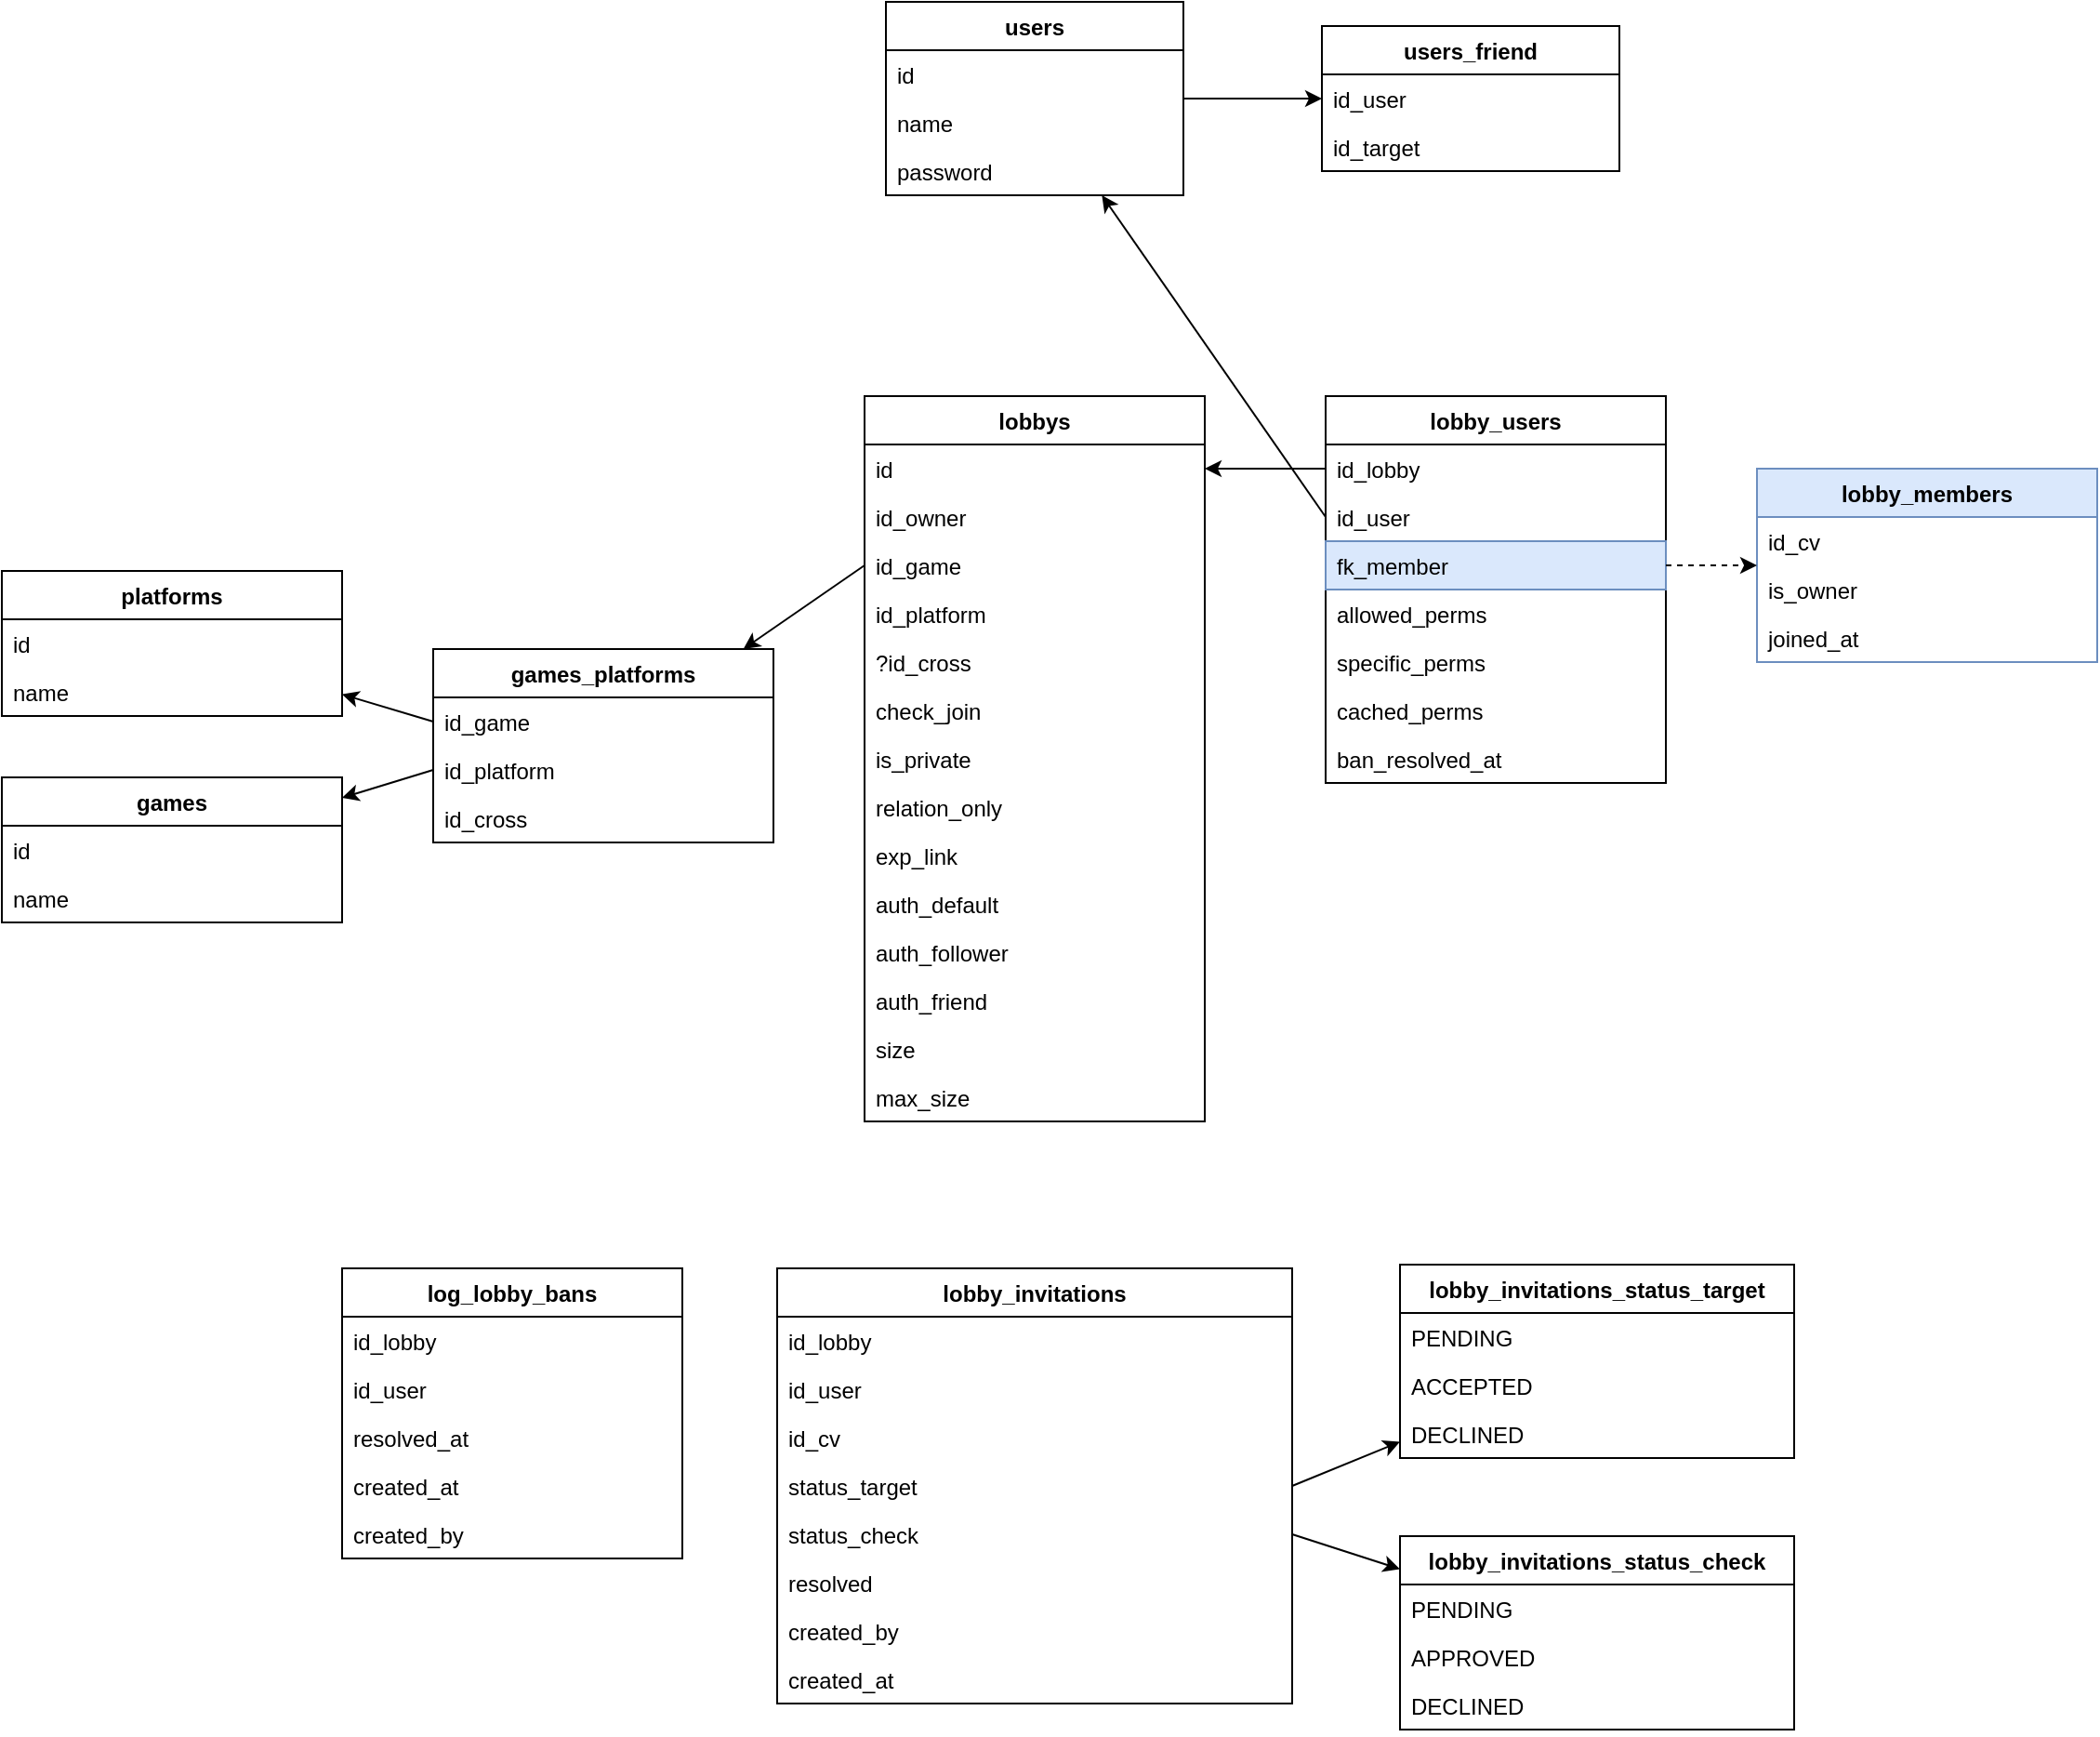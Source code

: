 <mxfile version="12.9.13" type="device"><diagram id="odDYBLWX8v9IzZ_abZ4O" name="Page-1"><mxGraphModel dx="1424" dy="233" grid="0" gridSize="10" guides="1" tooltips="1" connect="1" arrows="1" fold="1" page="0" pageScale="1" pageWidth="827" pageHeight="1169" math="0" shadow="0"><root><mxCell id="0"/><mxCell id="1" parent="0"/><mxCell id="EuxPJ1tlGM-MT0Ld6GmY-24" value="users" style="swimlane;fontStyle=1;align=center;verticalAlign=top;childLayout=stackLayout;horizontal=1;startSize=26;horizontalStack=0;resizeParent=1;resizeParentMax=0;resizeLast=0;collapsible=1;marginBottom=0;" parent="1" vertex="1"><mxGeometry x="256.5" y="735" width="160" height="104" as="geometry"/></mxCell><mxCell id="EuxPJ1tlGM-MT0Ld6GmY-25" value="id" style="text;strokeColor=none;fillColor=none;align=left;verticalAlign=top;spacingLeft=4;spacingRight=4;overflow=hidden;rotatable=0;points=[[0,0.5],[1,0.5]];portConstraint=eastwest;" parent="EuxPJ1tlGM-MT0Ld6GmY-24" vertex="1"><mxGeometry y="26" width="160" height="26" as="geometry"/></mxCell><mxCell id="EuxPJ1tlGM-MT0Ld6GmY-26" value="name" style="text;strokeColor=none;fillColor=none;align=left;verticalAlign=top;spacingLeft=4;spacingRight=4;overflow=hidden;rotatable=0;points=[[0,0.5],[1,0.5]];portConstraint=eastwest;" parent="EuxPJ1tlGM-MT0Ld6GmY-24" vertex="1"><mxGeometry y="52" width="160" height="26" as="geometry"/></mxCell><mxCell id="EuxPJ1tlGM-MT0Ld6GmY-27" value="password" style="text;strokeColor=none;fillColor=none;align=left;verticalAlign=top;spacingLeft=4;spacingRight=4;overflow=hidden;rotatable=0;points=[[0,0.5],[1,0.5]];portConstraint=eastwest;" parent="EuxPJ1tlGM-MT0Ld6GmY-24" vertex="1"><mxGeometry y="78" width="160" height="26" as="geometry"/></mxCell><mxCell id="V22QLDIVMZCbnLZ6KuvO-1" value="users_friend" style="swimlane;fontStyle=1;align=center;verticalAlign=top;childLayout=stackLayout;horizontal=1;startSize=26;horizontalStack=0;resizeParent=1;resizeParentMax=0;resizeLast=0;collapsible=1;marginBottom=0;" parent="1" vertex="1"><mxGeometry x="491" y="748" width="160" height="78" as="geometry"/></mxCell><mxCell id="V22QLDIVMZCbnLZ6KuvO-2" value="id_user" style="text;strokeColor=none;fillColor=none;align=left;verticalAlign=top;spacingLeft=4;spacingRight=4;overflow=hidden;rotatable=0;points=[[0,0.5],[1,0.5]];portConstraint=eastwest;" parent="V22QLDIVMZCbnLZ6KuvO-1" vertex="1"><mxGeometry y="26" width="160" height="26" as="geometry"/></mxCell><mxCell id="V22QLDIVMZCbnLZ6KuvO-3" value="id_target" style="text;strokeColor=none;fillColor=none;align=left;verticalAlign=top;spacingLeft=4;spacingRight=4;overflow=hidden;rotatable=0;points=[[0,0.5],[1,0.5]];portConstraint=eastwest;" parent="V22QLDIVMZCbnLZ6KuvO-1" vertex="1"><mxGeometry y="52" width="160" height="26" as="geometry"/></mxCell><mxCell id="Wr6KgLxjorJvImHa6TgC-2" value="lobby_members" style="swimlane;fontStyle=1;align=center;verticalAlign=top;childLayout=stackLayout;horizontal=1;startSize=26;horizontalStack=0;resizeParent=1;resizeParentMax=0;resizeLast=0;collapsible=1;marginBottom=0;fillColor=#dae8fc;strokeColor=#6c8ebf;" parent="1" vertex="1"><mxGeometry x="725" y="986" width="183" height="104" as="geometry"/></mxCell><mxCell id="Wr6KgLxjorJvImHa6TgC-7" value="id_cv" style="text;align=left;verticalAlign=top;spacingLeft=4;spacingRight=4;overflow=hidden;rotatable=0;points=[[0,0.5],[1,0.5]];portConstraint=eastwest;perimeter=rectanglePerimeter;" parent="Wr6KgLxjorJvImHa6TgC-2" vertex="1"><mxGeometry y="26" width="183" height="26" as="geometry"/></mxCell><mxCell id="Wr6KgLxjorJvImHa6TgC-9" value="is_owner" style="text;align=left;verticalAlign=top;spacingLeft=4;spacingRight=4;overflow=hidden;rotatable=0;points=[[0,0.5],[1,0.5]];portConstraint=eastwest;" parent="Wr6KgLxjorJvImHa6TgC-2" vertex="1"><mxGeometry y="52" width="183" height="26" as="geometry"/></mxCell><mxCell id="Wr6KgLxjorJvImHa6TgC-8" value="joined_at" style="text;align=left;verticalAlign=top;spacingLeft=4;spacingRight=4;overflow=hidden;rotatable=0;points=[[0,0.5],[1,0.5]];portConstraint=eastwest;" parent="Wr6KgLxjorJvImHa6TgC-2" vertex="1"><mxGeometry y="78" width="183" height="26" as="geometry"/></mxCell><mxCell id="on-YS0Vh_cdGJ4N1mKCB-13" value="games_platforms" style="swimlane;fontStyle=1;align=center;verticalAlign=top;childLayout=stackLayout;horizontal=1;startSize=26;horizontalStack=0;resizeParent=1;resizeParentMax=0;resizeLast=0;collapsible=1;marginBottom=0;" parent="1" vertex="1"><mxGeometry x="13" y="1083" width="183" height="104" as="geometry"/></mxCell><mxCell id="on-YS0Vh_cdGJ4N1mKCB-14" value="id_game" style="text;align=left;verticalAlign=top;spacingLeft=4;spacingRight=4;overflow=hidden;rotatable=0;points=[[0,0.5],[1,0.5]];portConstraint=eastwest;" parent="on-YS0Vh_cdGJ4N1mKCB-13" vertex="1"><mxGeometry y="26" width="183" height="26" as="geometry"/></mxCell><mxCell id="on-YS0Vh_cdGJ4N1mKCB-15" value="" style="edgeStyle=none;rounded=1;orthogonalLoop=1;jettySize=auto;html=1;endArrow=blockThin;endFill=1;" parent="on-YS0Vh_cdGJ4N1mKCB-13" source="on-YS0Vh_cdGJ4N1mKCB-16" edge="1"><mxGeometry relative="1" as="geometry"><mxPoint x="91.5" y="78" as="targetPoint"/></mxGeometry></mxCell><mxCell id="on-YS0Vh_cdGJ4N1mKCB-16" value="id_platform" style="text;align=left;verticalAlign=top;spacingLeft=4;spacingRight=4;overflow=hidden;rotatable=0;points=[[0,0.5],[1,0.5]];portConstraint=eastwest;" parent="on-YS0Vh_cdGJ4N1mKCB-13" vertex="1"><mxGeometry y="52" width="183" height="26" as="geometry"/></mxCell><mxCell id="on-YS0Vh_cdGJ4N1mKCB-28" value="id_cross" style="text;align=left;verticalAlign=top;spacingLeft=4;spacingRight=4;overflow=hidden;rotatable=0;points=[[0,0.5],[1,0.5]];portConstraint=eastwest;" parent="on-YS0Vh_cdGJ4N1mKCB-13" vertex="1"><mxGeometry y="78" width="183" height="26" as="geometry"/></mxCell><mxCell id="on-YS0Vh_cdGJ4N1mKCB-9" value="lobby_users" style="swimlane;fontStyle=1;align=center;verticalAlign=top;childLayout=stackLayout;horizontal=1;startSize=26;horizontalStack=0;resizeParent=1;resizeParentMax=0;resizeLast=0;collapsible=1;marginBottom=0;" parent="1" vertex="1"><mxGeometry x="493" y="947" width="183" height="208" as="geometry"/></mxCell><mxCell id="on-YS0Vh_cdGJ4N1mKCB-10" value="id_lobby" style="text;strokeColor=none;fillColor=none;align=left;verticalAlign=top;spacingLeft=4;spacingRight=4;overflow=hidden;rotatable=0;points=[[0,0.5],[1,0.5]];portConstraint=eastwest;" parent="on-YS0Vh_cdGJ4N1mKCB-9" vertex="1"><mxGeometry y="26" width="183" height="26" as="geometry"/></mxCell><mxCell id="on-YS0Vh_cdGJ4N1mKCB-11" value="" style="edgeStyle=none;rounded=1;orthogonalLoop=1;jettySize=auto;html=1;endArrow=blockThin;endFill=1;" parent="on-YS0Vh_cdGJ4N1mKCB-9" source="on-YS0Vh_cdGJ4N1mKCB-12" edge="1"><mxGeometry relative="1" as="geometry"><mxPoint x="91.5" y="78" as="targetPoint"/></mxGeometry></mxCell><mxCell id="on-YS0Vh_cdGJ4N1mKCB-12" value="id_user" style="text;strokeColor=none;fillColor=none;align=left;verticalAlign=top;spacingLeft=4;spacingRight=4;overflow=hidden;rotatable=0;points=[[0,0.5],[1,0.5]];portConstraint=eastwest;" parent="on-YS0Vh_cdGJ4N1mKCB-9" vertex="1"><mxGeometry y="52" width="183" height="26" as="geometry"/></mxCell><mxCell id="WVR6EvH_XCGbU37YhmUs-1" value="fk_member" style="text;strokeColor=#6c8ebf;fillColor=#dae8fc;align=left;verticalAlign=top;spacingLeft=4;spacingRight=4;overflow=hidden;rotatable=0;points=[[0,0.5],[1,0.5]];portConstraint=eastwest;" parent="on-YS0Vh_cdGJ4N1mKCB-9" vertex="1"><mxGeometry y="78" width="183" height="26" as="geometry"/></mxCell><mxCell id="xjdhLrRik9sWtAJ3gqYP-62" value="allowed_perms" style="text;align=left;verticalAlign=top;spacingLeft=4;spacingRight=4;overflow=hidden;rotatable=0;points=[[0,0.5],[1,0.5]];portConstraint=eastwest;" parent="on-YS0Vh_cdGJ4N1mKCB-9" vertex="1"><mxGeometry y="104" width="183" height="26" as="geometry"/></mxCell><mxCell id="cEoAo-wGvD-EzdtRRO9n-27" value="specific_perms" style="text;align=left;verticalAlign=top;spacingLeft=4;spacingRight=4;overflow=hidden;rotatable=0;points=[[0,0.5],[1,0.5]];portConstraint=eastwest;" parent="on-YS0Vh_cdGJ4N1mKCB-9" vertex="1"><mxGeometry y="130" width="183" height="26" as="geometry"/></mxCell><mxCell id="xjdhLrRik9sWtAJ3gqYP-63" value="cached_perms" style="text;align=left;verticalAlign=top;spacingLeft=4;spacingRight=4;overflow=hidden;rotatable=0;points=[[0,0.5],[1,0.5]];portConstraint=eastwest;" parent="on-YS0Vh_cdGJ4N1mKCB-9" vertex="1"><mxGeometry y="156" width="183" height="26" as="geometry"/></mxCell><mxCell id="xjdhLrRik9sWtAJ3gqYP-59" value="ban_resolved_at" style="text;align=left;verticalAlign=top;spacingLeft=4;spacingRight=4;overflow=hidden;rotatable=0;points=[[0,0.5],[1,0.5]];portConstraint=eastwest;" parent="on-YS0Vh_cdGJ4N1mKCB-9" vertex="1"><mxGeometry y="182" width="183" height="26" as="geometry"/></mxCell><mxCell id="on-YS0Vh_cdGJ4N1mKCB-1" value="games" style="swimlane;fontStyle=1;align=center;verticalAlign=top;childLayout=stackLayout;horizontal=1;startSize=26;horizontalStack=0;resizeParent=1;resizeParentMax=0;resizeLast=0;collapsible=1;marginBottom=0;" parent="1" vertex="1"><mxGeometry x="-219" y="1152" width="183" height="78" as="geometry"/></mxCell><mxCell id="on-YS0Vh_cdGJ4N1mKCB-2" value="id" style="text;strokeColor=none;fillColor=none;align=left;verticalAlign=top;spacingLeft=4;spacingRight=4;overflow=hidden;rotatable=0;points=[[0,0.5],[1,0.5]];portConstraint=eastwest;" parent="on-YS0Vh_cdGJ4N1mKCB-1" vertex="1"><mxGeometry y="26" width="183" height="26" as="geometry"/></mxCell><mxCell id="on-YS0Vh_cdGJ4N1mKCB-30" value="name" style="text;strokeColor=none;fillColor=none;align=left;verticalAlign=top;spacingLeft=4;spacingRight=4;overflow=hidden;rotatable=0;points=[[0,0.5],[1,0.5]];portConstraint=eastwest;" parent="on-YS0Vh_cdGJ4N1mKCB-1" vertex="1"><mxGeometry y="52" width="183" height="26" as="geometry"/></mxCell><mxCell id="on-YS0Vh_cdGJ4N1mKCB-3" value="" style="edgeStyle=none;rounded=1;orthogonalLoop=1;jettySize=auto;html=1;endArrow=blockThin;endFill=1;" parent="on-YS0Vh_cdGJ4N1mKCB-1" edge="1"><mxGeometry relative="1" as="geometry"><mxPoint x="91.5" y="78" as="targetPoint"/><mxPoint x="91.5" y="78" as="sourcePoint"/></mxGeometry></mxCell><mxCell id="on-YS0Vh_cdGJ4N1mKCB-5" value="platforms" style="swimlane;fontStyle=1;align=center;verticalAlign=top;childLayout=stackLayout;horizontal=1;startSize=26;horizontalStack=0;resizeParent=1;resizeParentMax=0;resizeLast=0;collapsible=1;marginBottom=0;" parent="1" vertex="1"><mxGeometry x="-219" y="1041" width="183" height="78" as="geometry"/></mxCell><mxCell id="on-YS0Vh_cdGJ4N1mKCB-6" value="id" style="text;strokeColor=none;fillColor=none;align=left;verticalAlign=top;spacingLeft=4;spacingRight=4;overflow=hidden;rotatable=0;points=[[0,0.5],[1,0.5]];portConstraint=eastwest;" parent="on-YS0Vh_cdGJ4N1mKCB-5" vertex="1"><mxGeometry y="26" width="183" height="26" as="geometry"/></mxCell><mxCell id="on-YS0Vh_cdGJ4N1mKCB-29" value="name" style="text;strokeColor=none;fillColor=none;align=left;verticalAlign=top;spacingLeft=4;spacingRight=4;overflow=hidden;rotatable=0;points=[[0,0.5],[1,0.5]];portConstraint=eastwest;" parent="on-YS0Vh_cdGJ4N1mKCB-5" vertex="1"><mxGeometry y="52" width="183" height="26" as="geometry"/></mxCell><mxCell id="on-YS0Vh_cdGJ4N1mKCB-7" value="" style="edgeStyle=none;rounded=1;orthogonalLoop=1;jettySize=auto;html=1;endArrow=blockThin;endFill=1;" parent="on-YS0Vh_cdGJ4N1mKCB-5" edge="1"><mxGeometry relative="1" as="geometry"><mxPoint x="91.5" y="78" as="targetPoint"/><mxPoint x="91.5" y="78" as="sourcePoint"/></mxGeometry></mxCell><mxCell id="on-YS0Vh_cdGJ4N1mKCB-19" value="" style="endArrow=classic;html=1;exitX=0;exitY=0.5;exitDx=0;exitDy=0;" parent="1" source="on-YS0Vh_cdGJ4N1mKCB-17" target="on-YS0Vh_cdGJ4N1mKCB-13" edge="1"><mxGeometry width="50" height="50" relative="1" as="geometry"><mxPoint x="258" y="1071" as="sourcePoint"/><mxPoint x="308" y="1021" as="targetPoint"/></mxGeometry></mxCell><mxCell id="on-YS0Vh_cdGJ4N1mKCB-21" value="" style="endArrow=classic;html=1;exitX=0;exitY=0.5;exitDx=0;exitDy=0;" parent="1" source="on-YS0Vh_cdGJ4N1mKCB-12" target="EuxPJ1tlGM-MT0Ld6GmY-24" edge="1"><mxGeometry width="50" height="50" relative="1" as="geometry"><mxPoint x="342" y="1157" as="sourcePoint"/><mxPoint x="132" y="1157" as="targetPoint"/></mxGeometry></mxCell><mxCell id="on-YS0Vh_cdGJ4N1mKCB-22" value="" style="endArrow=classic;html=1;exitX=0;exitY=0.5;exitDx=0;exitDy=0;entryX=1;entryY=0.5;entryDx=0;entryDy=0;" parent="1" source="on-YS0Vh_cdGJ4N1mKCB-10" target="HrsVtSaJy5qnkHQuRTk--33" edge="1"><mxGeometry width="50" height="50" relative="1" as="geometry"><mxPoint x="319" y="1050.59" as="sourcePoint"/><mxPoint x="94" y="1041.0" as="targetPoint"/></mxGeometry></mxCell><mxCell id="on-YS0Vh_cdGJ4N1mKCB-24" value="" style="endArrow=classic;html=1;exitX=0;exitY=0.5;exitDx=0;exitDy=0;" parent="1" source="on-YS0Vh_cdGJ4N1mKCB-14" target="on-YS0Vh_cdGJ4N1mKCB-5" edge="1"><mxGeometry width="50" height="50" relative="1" as="geometry"><mxPoint x="309" y="1133" as="sourcePoint"/><mxPoint x="186" y="1139.881" as="targetPoint"/></mxGeometry></mxCell><mxCell id="on-YS0Vh_cdGJ4N1mKCB-25" value="" style="endArrow=classic;html=1;exitX=0;exitY=0.5;exitDx=0;exitDy=0;" parent="1" source="on-YS0Vh_cdGJ4N1mKCB-16" target="on-YS0Vh_cdGJ4N1mKCB-1" edge="1"><mxGeometry width="50" height="50" relative="1" as="geometry"><mxPoint x="3" y="1145" as="sourcePoint"/><mxPoint x="-148" y="1182" as="targetPoint"/></mxGeometry></mxCell><mxCell id="cEoAo-wGvD-EzdtRRO9n-3" value="" style="endArrow=classic;html=1;exitX=1;exitY=0.5;exitDx=0;exitDy=0;dashed=1;" parent="1" source="WVR6EvH_XCGbU37YhmUs-1" target="Wr6KgLxjorJvImHa6TgC-2" edge="1"><mxGeometry width="50" height="50" relative="1" as="geometry"><mxPoint x="547" y="1308" as="sourcePoint"/><mxPoint x="597" y="1258" as="targetPoint"/></mxGeometry></mxCell><mxCell id="cEoAo-wGvD-EzdtRRO9n-12" value="" style="endArrow=classic;html=1;exitX=1;exitY=0.5;exitDx=0;exitDy=0;" parent="1" source="cEoAo-wGvD-EzdtRRO9n-28" target="WVR6EvH_XCGbU37YhmUs-4" edge="1"><mxGeometry width="50" height="50" relative="1" as="geometry"><mxPoint x="699" y="1183" as="sourcePoint"/><mxPoint x="775" y="1183" as="targetPoint"/></mxGeometry></mxCell><mxCell id="cEoAo-wGvD-EzdtRRO9n-37" value="" style="endArrow=classic;html=1;exitX=1;exitY=0.5;exitDx=0;exitDy=0;" parent="1" source="cEoAo-wGvD-EzdtRRO9n-10" target="cEoAo-wGvD-EzdtRRO9n-29" edge="1"><mxGeometry width="50" height="50" relative="1" as="geometry"><mxPoint x="485" y="1489" as="sourcePoint"/><mxPoint x="539" y="1489" as="targetPoint"/></mxGeometry></mxCell><mxCell id="HrsVtSaJy5qnkHQuRTk--31" value="lobbys" style="swimlane;fontStyle=1;align=center;verticalAlign=top;childLayout=stackLayout;horizontal=1;startSize=26;horizontalStack=0;resizeParent=1;resizeParentMax=0;resizeLast=0;collapsible=1;marginBottom=0;" parent="1" vertex="1"><mxGeometry x="245" y="947" width="183" height="390" as="geometry"/></mxCell><mxCell id="HrsVtSaJy5qnkHQuRTk--33" value="id" style="text;strokeColor=none;fillColor=none;align=left;verticalAlign=top;spacingLeft=4;spacingRight=4;overflow=hidden;rotatable=0;points=[[0,0.5],[1,0.5]];portConstraint=eastwest;" parent="HrsVtSaJy5qnkHQuRTk--31" vertex="1"><mxGeometry y="26" width="183" height="26" as="geometry"/></mxCell><mxCell id="HrsVtSaJy5qnkHQuRTk--34" value="" style="edgeStyle=none;rounded=1;orthogonalLoop=1;jettySize=auto;html=1;endArrow=blockThin;endFill=1;" parent="HrsVtSaJy5qnkHQuRTk--31" source="HrsVtSaJy5qnkHQuRTk--35" edge="1"><mxGeometry relative="1" as="geometry"><mxPoint x="91.5" y="78" as="targetPoint"/></mxGeometry></mxCell><mxCell id="HrsVtSaJy5qnkHQuRTk--35" value="id_owner" style="text;align=left;verticalAlign=top;spacingLeft=4;spacingRight=4;overflow=hidden;rotatable=0;points=[[0,0.5],[1,0.5]];portConstraint=eastwest;" parent="HrsVtSaJy5qnkHQuRTk--31" vertex="1"><mxGeometry y="52" width="183" height="26" as="geometry"/></mxCell><mxCell id="on-YS0Vh_cdGJ4N1mKCB-17" value="id_game" style="text;align=left;verticalAlign=top;spacingLeft=4;spacingRight=4;overflow=hidden;rotatable=0;points=[[0,0.5],[1,0.5]];portConstraint=eastwest;" parent="HrsVtSaJy5qnkHQuRTk--31" vertex="1"><mxGeometry y="78" width="183" height="26" as="geometry"/></mxCell><mxCell id="on-YS0Vh_cdGJ4N1mKCB-18" value="id_platform" style="text;align=left;verticalAlign=top;spacingLeft=4;spacingRight=4;overflow=hidden;rotatable=0;points=[[0,0.5],[1,0.5]];portConstraint=eastwest;" parent="HrsVtSaJy5qnkHQuRTk--31" vertex="1"><mxGeometry y="104" width="183" height="26" as="geometry"/></mxCell><mxCell id="on-YS0Vh_cdGJ4N1mKCB-32" value="?id_cross" style="text;align=left;verticalAlign=top;spacingLeft=4;spacingRight=4;overflow=hidden;rotatable=0;points=[[0,0.5],[1,0.5]];portConstraint=eastwest;" parent="HrsVtSaJy5qnkHQuRTk--31" vertex="1"><mxGeometry y="130" width="183" height="26" as="geometry"/></mxCell><mxCell id="BWn_K-lIxQ2MrMboQTo4-3" value="check_join" style="text;align=left;verticalAlign=top;spacingLeft=4;spacingRight=4;overflow=hidden;rotatable=0;points=[[0,0.5],[1,0.5]];portConstraint=eastwest;" parent="HrsVtSaJy5qnkHQuRTk--31" vertex="1"><mxGeometry y="156" width="183" height="26" as="geometry"/></mxCell><mxCell id="DLlblPMCLoUGa6UlJDcv-1" value="is_private" style="text;align=left;verticalAlign=top;spacingLeft=4;spacingRight=4;overflow=hidden;rotatable=0;points=[[0,0.5],[1,0.5]];portConstraint=eastwest;" vertex="1" parent="HrsVtSaJy5qnkHQuRTk--31"><mxGeometry y="182" width="183" height="26" as="geometry"/></mxCell><mxCell id="ruEuKpvYGudDqztI6vX8-2" value="relation_only" style="text;align=left;verticalAlign=top;spacingLeft=4;spacingRight=4;overflow=hidden;rotatable=0;points=[[0,0.5],[1,0.5]];portConstraint=eastwest;" parent="HrsVtSaJy5qnkHQuRTk--31" vertex="1"><mxGeometry y="208" width="183" height="26" as="geometry"/></mxCell><mxCell id="DLlblPMCLoUGa6UlJDcv-2" value="exp_link" style="text;align=left;verticalAlign=top;spacingLeft=4;spacingRight=4;overflow=hidden;rotatable=0;points=[[0,0.5],[1,0.5]];portConstraint=eastwest;" vertex="1" parent="HrsVtSaJy5qnkHQuRTk--31"><mxGeometry y="234" width="183" height="26" as="geometry"/></mxCell><mxCell id="BWn_K-lIxQ2MrMboQTo4-4" value="auth_default" style="text;align=left;verticalAlign=top;spacingLeft=4;spacingRight=4;overflow=hidden;rotatable=0;points=[[0,0.5],[1,0.5]];portConstraint=eastwest;" parent="HrsVtSaJy5qnkHQuRTk--31" vertex="1"><mxGeometry y="260" width="183" height="26" as="geometry"/></mxCell><mxCell id="cEoAo-wGvD-EzdtRRO9n-4" value="auth_follower" style="text;align=left;verticalAlign=top;spacingLeft=4;spacingRight=4;overflow=hidden;rotatable=0;points=[[0,0.5],[1,0.5]];portConstraint=eastwest;" parent="HrsVtSaJy5qnkHQuRTk--31" vertex="1"><mxGeometry y="286" width="183" height="26" as="geometry"/></mxCell><mxCell id="cEoAo-wGvD-EzdtRRO9n-5" value="auth_friend" style="text;align=left;verticalAlign=top;spacingLeft=4;spacingRight=4;overflow=hidden;rotatable=0;points=[[0,0.5],[1,0.5]];portConstraint=eastwest;" parent="HrsVtSaJy5qnkHQuRTk--31" vertex="1"><mxGeometry y="312" width="183" height="26" as="geometry"/></mxCell><mxCell id="xjdhLrRik9sWtAJ3gqYP-18" value="size" style="text;align=left;verticalAlign=top;spacingLeft=4;spacingRight=4;overflow=hidden;rotatable=0;points=[[0,0.5],[1,0.5]];portConstraint=eastwest;" parent="HrsVtSaJy5qnkHQuRTk--31" vertex="1"><mxGeometry y="338" width="183" height="26" as="geometry"/></mxCell><mxCell id="xjdhLrRik9sWtAJ3gqYP-19" value="max_size" style="text;align=left;verticalAlign=top;spacingLeft=4;spacingRight=4;overflow=hidden;rotatable=0;points=[[0,0.5],[1,0.5]];portConstraint=eastwest;" parent="HrsVtSaJy5qnkHQuRTk--31" vertex="1"><mxGeometry y="364" width="183" height="26" as="geometry"/></mxCell><mxCell id="Wr6KgLxjorJvImHa6TgC-14" value="lobby_invitations" style="swimlane;fontStyle=1;align=center;verticalAlign=top;childLayout=stackLayout;horizontal=1;startSize=26;horizontalStack=0;resizeParent=1;resizeParentMax=0;resizeLast=0;collapsible=1;marginBottom=0;" parent="1" vertex="1"><mxGeometry x="198" y="1416" width="277" height="234" as="geometry"/></mxCell><mxCell id="Wr6KgLxjorJvImHa6TgC-15" value="id_lobby" style="text;strokeColor=none;fillColor=none;align=left;verticalAlign=top;spacingLeft=4;spacingRight=4;overflow=hidden;rotatable=0;points=[[0,0.5],[1,0.5]];portConstraint=eastwest;" parent="Wr6KgLxjorJvImHa6TgC-14" vertex="1"><mxGeometry y="26" width="277" height="26" as="geometry"/></mxCell><mxCell id="Wr6KgLxjorJvImHa6TgC-16" value="" style="edgeStyle=none;rounded=1;orthogonalLoop=1;jettySize=auto;html=1;endArrow=blockThin;endFill=1;" parent="Wr6KgLxjorJvImHa6TgC-14" source="Wr6KgLxjorJvImHa6TgC-17" edge="1"><mxGeometry relative="1" as="geometry"><mxPoint x="91.5" y="78" as="targetPoint"/></mxGeometry></mxCell><mxCell id="Wr6KgLxjorJvImHa6TgC-17" value="id_user" style="text;strokeColor=none;fillColor=none;align=left;verticalAlign=top;spacingLeft=4;spacingRight=4;overflow=hidden;rotatable=0;points=[[0,0.5],[1,0.5]];portConstraint=eastwest;" parent="Wr6KgLxjorJvImHa6TgC-14" vertex="1"><mxGeometry y="52" width="277" height="26" as="geometry"/></mxCell><mxCell id="Wr6KgLxjorJvImHa6TgC-18" value="id_cv" style="text;align=left;verticalAlign=top;spacingLeft=4;spacingRight=4;overflow=hidden;rotatable=0;points=[[0,0.5],[1,0.5]];portConstraint=eastwest;perimeter=rectanglePerimeter;" parent="Wr6KgLxjorJvImHa6TgC-14" vertex="1"><mxGeometry y="78" width="277" height="26" as="geometry"/></mxCell><mxCell id="cEoAo-wGvD-EzdtRRO9n-10" value="status_target" style="text;align=left;verticalAlign=top;spacingLeft=4;spacingRight=4;overflow=hidden;rotatable=0;points=[[0,0.5],[1,0.5]];portConstraint=eastwest;perimeter=rectanglePerimeter;" parent="Wr6KgLxjorJvImHa6TgC-14" vertex="1"><mxGeometry y="104" width="277" height="26" as="geometry"/></mxCell><mxCell id="cEoAo-wGvD-EzdtRRO9n-28" value="status_check" style="text;align=left;verticalAlign=top;spacingLeft=4;spacingRight=4;overflow=hidden;rotatable=0;points=[[0,0.5],[1,0.5]];portConstraint=eastwest;" parent="Wr6KgLxjorJvImHa6TgC-14" vertex="1"><mxGeometry y="130" width="277" height="26" as="geometry"/></mxCell><mxCell id="cEoAo-wGvD-EzdtRRO9n-19" value="resolved" style="text;align=left;verticalAlign=top;spacingLeft=4;spacingRight=4;overflow=hidden;rotatable=0;points=[[0,0.5],[1,0.5]];portConstraint=eastwest;" parent="Wr6KgLxjorJvImHa6TgC-14" vertex="1"><mxGeometry y="156" width="277" height="26" as="geometry"/></mxCell><mxCell id="m_zaiCoU2olMk0lpzjg5-1" value="created_by" style="text;align=left;verticalAlign=top;spacingLeft=4;spacingRight=4;overflow=hidden;rotatable=0;points=[[0,0.5],[1,0.5]];portConstraint=eastwest;perimeter=rectanglePerimeter;" parent="Wr6KgLxjorJvImHa6TgC-14" vertex="1"><mxGeometry y="182" width="277" height="26" as="geometry"/></mxCell><mxCell id="Wr6KgLxjorJvImHa6TgC-19" value="created_at" style="text;align=left;verticalAlign=top;spacingLeft=4;spacingRight=4;overflow=hidden;rotatable=0;points=[[0,0.5],[1,0.5]];portConstraint=eastwest;" parent="Wr6KgLxjorJvImHa6TgC-14" vertex="1"><mxGeometry y="208" width="277" height="26" as="geometry"/></mxCell><mxCell id="cEoAo-wGvD-EzdtRRO9n-29" value="lobby_invitations_status_target" style="swimlane;fontStyle=1;align=center;verticalAlign=top;childLayout=stackLayout;horizontal=1;startSize=26;horizontalStack=0;resizeParent=1;resizeParentMax=0;resizeLast=0;collapsible=1;marginBottom=0;" parent="1" vertex="1"><mxGeometry x="533" y="1414" width="212" height="104" as="geometry"/></mxCell><mxCell id="cEoAo-wGvD-EzdtRRO9n-30" value="PENDING" style="text;align=left;verticalAlign=top;spacingLeft=4;spacingRight=4;overflow=hidden;rotatable=0;points=[[0,0.5],[1,0.5]];portConstraint=eastwest;perimeter=rectanglePerimeter;allowArrows=1;connectable=1;pointerEvents=1;" parent="cEoAo-wGvD-EzdtRRO9n-29" vertex="1"><mxGeometry y="26" width="212" height="26" as="geometry"/></mxCell><mxCell id="cEoAo-wGvD-EzdtRRO9n-31" value="ACCEPTED" style="text;strokeColor=none;fillColor=none;align=left;verticalAlign=top;spacingLeft=4;spacingRight=4;overflow=hidden;rotatable=0;points=[[0,0.5],[1,0.5]];portConstraint=eastwest;" parent="cEoAo-wGvD-EzdtRRO9n-29" vertex="1"><mxGeometry y="52" width="212" height="26" as="geometry"/></mxCell><mxCell id="cEoAo-wGvD-EzdtRRO9n-32" value="DECLINED" style="text;align=left;verticalAlign=top;spacingLeft=4;spacingRight=4;overflow=hidden;rotatable=0;points=[[0,0.5],[1,0.5]];portConstraint=eastwest;perimeter=rectanglePerimeter;allowArrows=1;connectable=1;pointerEvents=1;" parent="cEoAo-wGvD-EzdtRRO9n-29" vertex="1"><mxGeometry y="78" width="212" height="26" as="geometry"/></mxCell><mxCell id="WVR6EvH_XCGbU37YhmUs-4" value="lobby_invitations_status_check" style="swimlane;fontStyle=1;align=center;verticalAlign=top;childLayout=stackLayout;horizontal=1;startSize=26;horizontalStack=0;resizeParent=1;resizeParentMax=0;resizeLast=0;collapsible=1;marginBottom=0;" parent="1" vertex="1"><mxGeometry x="533" y="1560" width="212" height="104" as="geometry"/></mxCell><mxCell id="cEoAo-wGvD-EzdtRRO9n-1" value="PENDING" style="text;align=left;verticalAlign=top;spacingLeft=4;spacingRight=4;overflow=hidden;rotatable=0;points=[[0,0.5],[1,0.5]];portConstraint=eastwest;perimeter=rectanglePerimeter;" parent="WVR6EvH_XCGbU37YhmUs-4" vertex="1"><mxGeometry y="26" width="212" height="26" as="geometry"/></mxCell><mxCell id="WVR6EvH_XCGbU37YhmUs-10" value="APPROVED" style="text;align=left;verticalAlign=top;spacingLeft=4;spacingRight=4;overflow=hidden;rotatable=0;points=[[0,0.5],[1,0.5]];portConstraint=eastwest;perimeter=rectanglePerimeter;" parent="WVR6EvH_XCGbU37YhmUs-4" vertex="1"><mxGeometry y="52" width="212" height="26" as="geometry"/></mxCell><mxCell id="WVR6EvH_XCGbU37YhmUs-11" value="DECLINED" style="text;align=left;verticalAlign=top;spacingLeft=4;spacingRight=4;overflow=hidden;rotatable=0;points=[[0,0.5],[1,0.5]];portConstraint=eastwest;" parent="WVR6EvH_XCGbU37YhmUs-4" vertex="1"><mxGeometry y="78" width="212" height="26" as="geometry"/></mxCell><mxCell id="m_zaiCoU2olMk0lpzjg5-11" value="log_lobby_bans" style="swimlane;fontStyle=1;align=center;verticalAlign=top;childLayout=stackLayout;horizontal=1;startSize=26;horizontalStack=0;resizeParent=1;resizeParentMax=0;resizeLast=0;collapsible=1;marginBottom=0;" parent="1" vertex="1"><mxGeometry x="-36" y="1416" width="183" height="156" as="geometry"/></mxCell><mxCell id="m_zaiCoU2olMk0lpzjg5-12" value="id_lobby" style="text;strokeColor=none;fillColor=none;align=left;verticalAlign=top;spacingLeft=4;spacingRight=4;overflow=hidden;rotatable=0;points=[[0,0.5],[1,0.5]];portConstraint=eastwest;" parent="m_zaiCoU2olMk0lpzjg5-11" vertex="1"><mxGeometry y="26" width="183" height="26" as="geometry"/></mxCell><mxCell id="m_zaiCoU2olMk0lpzjg5-13" value="" style="edgeStyle=none;rounded=1;orthogonalLoop=1;jettySize=auto;html=1;endArrow=blockThin;endFill=1;" parent="m_zaiCoU2olMk0lpzjg5-11" source="m_zaiCoU2olMk0lpzjg5-14" edge="1"><mxGeometry relative="1" as="geometry"><mxPoint x="91.5" y="78" as="targetPoint"/></mxGeometry></mxCell><mxCell id="m_zaiCoU2olMk0lpzjg5-14" value="id_user" style="text;strokeColor=none;fillColor=none;align=left;verticalAlign=top;spacingLeft=4;spacingRight=4;overflow=hidden;rotatable=0;points=[[0,0.5],[1,0.5]];portConstraint=eastwest;" parent="m_zaiCoU2olMk0lpzjg5-11" vertex="1"><mxGeometry y="52" width="183" height="26" as="geometry"/></mxCell><mxCell id="m_zaiCoU2olMk0lpzjg5-15" value="resolved_at" style="text;align=left;verticalAlign=top;spacingLeft=4;spacingRight=4;overflow=hidden;rotatable=0;points=[[0,0.5],[1,0.5]];portConstraint=eastwest;perimeter=rectanglePerimeter;" parent="m_zaiCoU2olMk0lpzjg5-11" vertex="1"><mxGeometry y="78" width="183" height="26" as="geometry"/></mxCell><mxCell id="m_zaiCoU2olMk0lpzjg5-16" value="created_at" style="text;align=left;verticalAlign=top;spacingLeft=4;spacingRight=4;overflow=hidden;rotatable=0;points=[[0,0.5],[1,0.5]];portConstraint=eastwest;" parent="m_zaiCoU2olMk0lpzjg5-11" vertex="1"><mxGeometry y="104" width="183" height="26" as="geometry"/></mxCell><mxCell id="m_zaiCoU2olMk0lpzjg5-17" value="created_by" style="text;align=left;verticalAlign=top;spacingLeft=4;spacingRight=4;overflow=hidden;rotatable=0;points=[[0,0.5],[1,0.5]];portConstraint=eastwest;" parent="m_zaiCoU2olMk0lpzjg5-11" vertex="1"><mxGeometry y="130" width="183" height="26" as="geometry"/></mxCell><mxCell id="V22QLDIVMZCbnLZ6KuvO-5" value="" style="endArrow=classic;html=1;" parent="1" source="EuxPJ1tlGM-MT0Ld6GmY-24" target="V22QLDIVMZCbnLZ6KuvO-1" edge="1"><mxGeometry width="50" height="50" relative="1" as="geometry"><mxPoint x="503" y="996" as="sourcePoint"/><mxPoint x="438" y="996" as="targetPoint"/></mxGeometry></mxCell></root></mxGraphModel></diagram></mxfile>